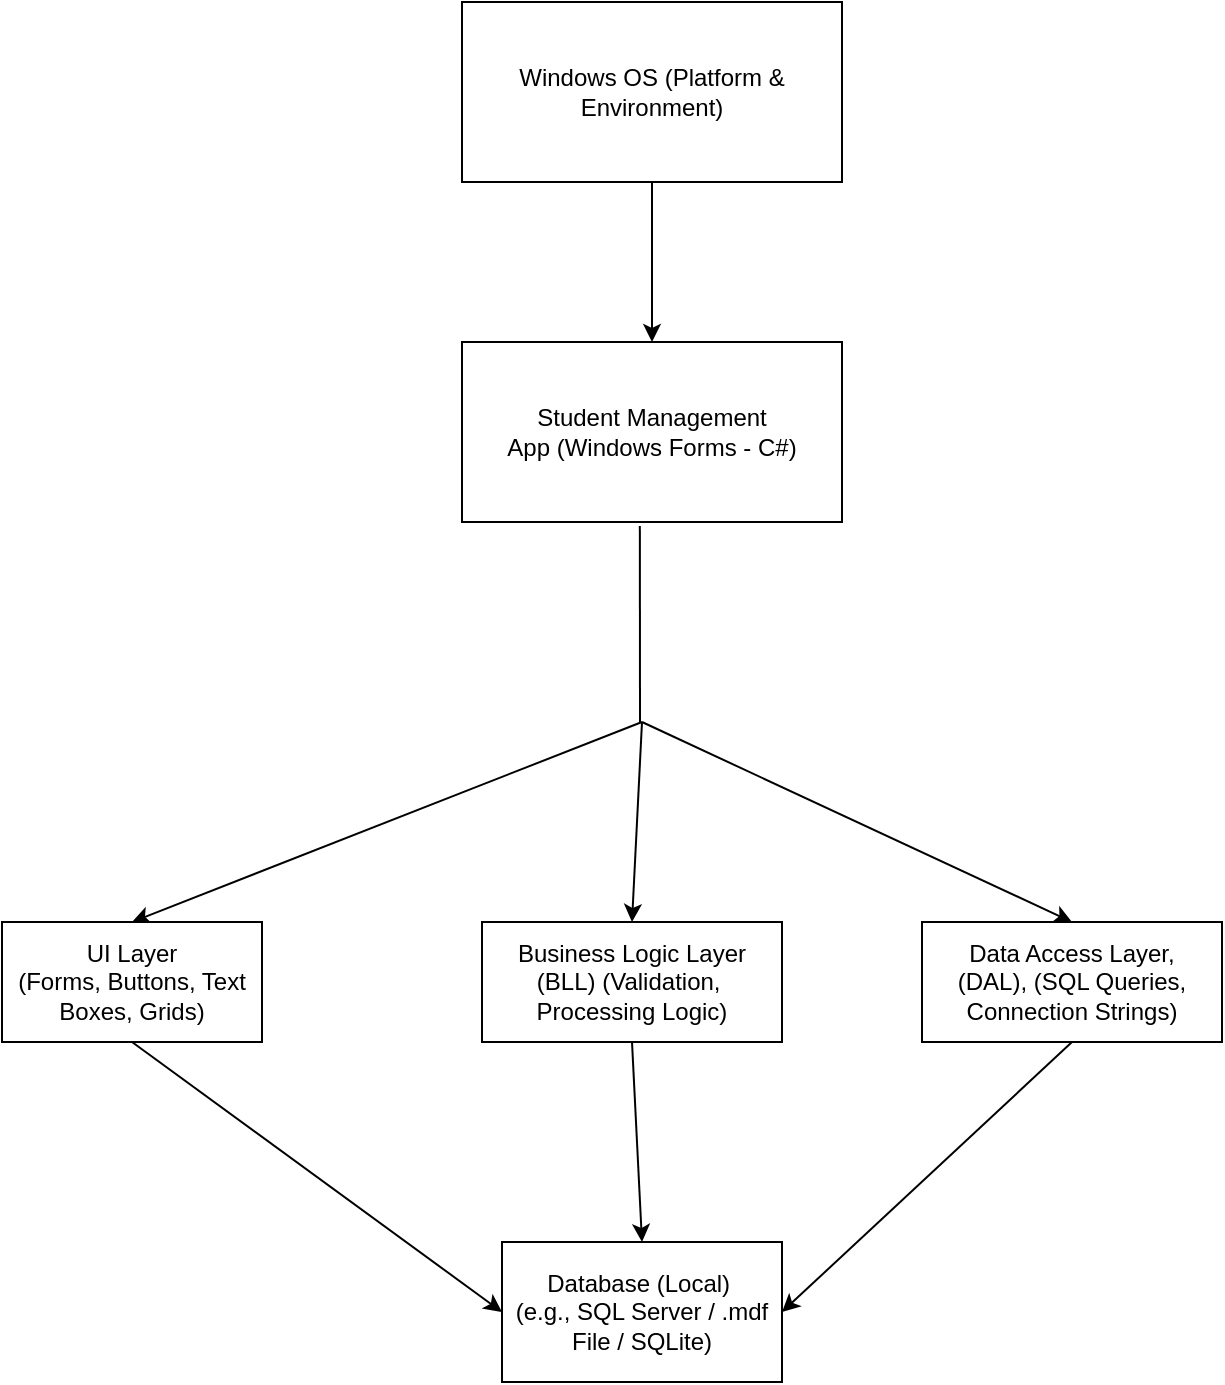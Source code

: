 <mxfile version="26.2.9">
  <diagram name="Page-1" id="Le8fGD_fgxGEGW8ZsPNQ">
    <mxGraphModel dx="874" dy="439" grid="1" gridSize="10" guides="1" tooltips="1" connect="1" arrows="1" fold="1" page="1" pageScale="1" pageWidth="850" pageHeight="1100" math="0" shadow="0">
      <root>
        <mxCell id="0" />
        <mxCell id="1" parent="0" />
        <mxCell id="FM9aV0_leNcXUe7Dc3Jj-1" value="&lt;div&gt;Windows OS&lt;span style=&quot;background-color: transparent; color: light-dark(rgb(0, 0, 0), rgb(255, 255, 255));&quot;&gt;&amp;nbsp;(Platform &amp;amp; Environment)&lt;/span&gt;&lt;/div&gt;" style="rounded=0;whiteSpace=wrap;html=1;" vertex="1" parent="1">
          <mxGeometry x="330" y="40" width="190" height="90" as="geometry" />
        </mxCell>
        <mxCell id="FM9aV0_leNcXUe7Dc3Jj-2" value="" style="endArrow=classic;html=1;rounded=0;exitX=0.5;exitY=1;exitDx=0;exitDy=0;entryX=0.5;entryY=0;entryDx=0;entryDy=0;" edge="1" parent="1" source="FM9aV0_leNcXUe7Dc3Jj-1" target="FM9aV0_leNcXUe7Dc3Jj-3">
          <mxGeometry width="50" height="50" relative="1" as="geometry">
            <mxPoint x="400" y="260" as="sourcePoint" />
            <mxPoint x="205" y="240" as="targetPoint" />
          </mxGeometry>
        </mxCell>
        <mxCell id="FM9aV0_leNcXUe7Dc3Jj-3" value="&lt;div&gt;Student Management App&lt;span style=&quot;background-color: transparent; color: light-dark(rgb(0, 0, 0), rgb(255, 255, 255));&quot;&gt;&amp;nbsp;(Windows Forms - C#)&lt;/span&gt;&lt;/div&gt;" style="rounded=0;whiteSpace=wrap;html=1;" vertex="1" parent="1">
          <mxGeometry x="330" y="210" width="190" height="90" as="geometry" />
        </mxCell>
        <mxCell id="FM9aV0_leNcXUe7Dc3Jj-4" value="" style="endArrow=none;html=1;rounded=0;entryX=0.468;entryY=1.022;entryDx=0;entryDy=0;entryPerimeter=0;" edge="1" parent="1" target="FM9aV0_leNcXUe7Dc3Jj-3">
          <mxGeometry width="50" height="50" relative="1" as="geometry">
            <mxPoint x="419" y="400" as="sourcePoint" />
            <mxPoint x="450" y="460" as="targetPoint" />
          </mxGeometry>
        </mxCell>
        <mxCell id="FM9aV0_leNcXUe7Dc3Jj-5" value="" style="endArrow=classic;html=1;rounded=0;entryX=0.5;entryY=0;entryDx=0;entryDy=0;" edge="1" parent="1" target="FM9aV0_leNcXUe7Dc3Jj-6">
          <mxGeometry width="50" height="50" relative="1" as="geometry">
            <mxPoint x="420" y="400" as="sourcePoint" />
            <mxPoint x="200" y="480" as="targetPoint" />
          </mxGeometry>
        </mxCell>
        <mxCell id="FM9aV0_leNcXUe7Dc3Jj-6" value="UI Layer&lt;br&gt;(Forms, Buttons, Text Boxes, Grids)" style="rounded=0;whiteSpace=wrap;html=1;" vertex="1" parent="1">
          <mxGeometry x="100" y="500" width="130" height="60" as="geometry" />
        </mxCell>
        <mxCell id="FM9aV0_leNcXUe7Dc3Jj-7" value="" style="endArrow=classic;html=1;rounded=0;entryX=0.5;entryY=0;entryDx=0;entryDy=0;" edge="1" parent="1" target="FM9aV0_leNcXUe7Dc3Jj-8">
          <mxGeometry width="50" height="50" relative="1" as="geometry">
            <mxPoint x="420" y="400" as="sourcePoint" />
            <mxPoint x="430" y="480" as="targetPoint" />
          </mxGeometry>
        </mxCell>
        <mxCell id="FM9aV0_leNcXUe7Dc3Jj-8" value="Business Logic&amp;nbsp;Layer (BLL)&amp;nbsp;(Validation,&amp;nbsp;&lt;div&gt;Processing Logic)&lt;/div&gt;" style="rounded=0;whiteSpace=wrap;html=1;" vertex="1" parent="1">
          <mxGeometry x="340" y="500" width="150" height="60" as="geometry" />
        </mxCell>
        <mxCell id="FM9aV0_leNcXUe7Dc3Jj-9" value="Data Access Layer,&lt;div&gt;(DAL),&amp;nbsp;(SQL Queries, Connection Strings)&lt;/div&gt;" style="rounded=0;whiteSpace=wrap;html=1;" vertex="1" parent="1">
          <mxGeometry x="560" y="500" width="150" height="60" as="geometry" />
        </mxCell>
        <mxCell id="FM9aV0_leNcXUe7Dc3Jj-10" value="" style="endArrow=classic;html=1;rounded=0;entryX=0.5;entryY=0;entryDx=0;entryDy=0;" edge="1" parent="1" target="FM9aV0_leNcXUe7Dc3Jj-9">
          <mxGeometry width="50" height="50" relative="1" as="geometry">
            <mxPoint x="420" y="400" as="sourcePoint" />
            <mxPoint x="450" y="460" as="targetPoint" />
          </mxGeometry>
        </mxCell>
        <mxCell id="FM9aV0_leNcXUe7Dc3Jj-11" value="&lt;div&gt;Database (Local)&amp;nbsp;&lt;/div&gt;&lt;div&gt;&lt;span style=&quot;background-color: transparent; color: light-dark(rgb(0, 0, 0), rgb(255, 255, 255));&quot;&gt;(e.g., SQL Server /&amp;nbsp;&lt;/span&gt;&lt;span style=&quot;background-color: transparent; color: light-dark(rgb(0, 0, 0), rgb(255, 255, 255));&quot;&gt;.mdf File / SQLite)&lt;/span&gt;&lt;/div&gt;" style="rounded=0;whiteSpace=wrap;html=1;" vertex="1" parent="1">
          <mxGeometry x="350" y="660" width="140" height="70" as="geometry" />
        </mxCell>
        <mxCell id="FM9aV0_leNcXUe7Dc3Jj-12" value="" style="endArrow=classic;html=1;rounded=0;exitX=0.5;exitY=1;exitDx=0;exitDy=0;entryX=0;entryY=0.5;entryDx=0;entryDy=0;" edge="1" parent="1" source="FM9aV0_leNcXUe7Dc3Jj-6" target="FM9aV0_leNcXUe7Dc3Jj-11">
          <mxGeometry width="50" height="50" relative="1" as="geometry">
            <mxPoint x="400" y="740" as="sourcePoint" />
            <mxPoint x="450" y="690" as="targetPoint" />
          </mxGeometry>
        </mxCell>
        <mxCell id="FM9aV0_leNcXUe7Dc3Jj-13" value="" style="endArrow=classic;html=1;rounded=0;exitX=0.5;exitY=1;exitDx=0;exitDy=0;entryX=0.5;entryY=0;entryDx=0;entryDy=0;" edge="1" parent="1" source="FM9aV0_leNcXUe7Dc3Jj-8" target="FM9aV0_leNcXUe7Dc3Jj-11">
          <mxGeometry width="50" height="50" relative="1" as="geometry">
            <mxPoint x="400" y="740" as="sourcePoint" />
            <mxPoint x="450" y="690" as="targetPoint" />
          </mxGeometry>
        </mxCell>
        <mxCell id="FM9aV0_leNcXUe7Dc3Jj-14" value="" style="endArrow=classic;html=1;rounded=0;exitX=0.5;exitY=1;exitDx=0;exitDy=0;entryX=1;entryY=0.5;entryDx=0;entryDy=0;" edge="1" parent="1" source="FM9aV0_leNcXUe7Dc3Jj-9" target="FM9aV0_leNcXUe7Dc3Jj-11">
          <mxGeometry width="50" height="50" relative="1" as="geometry">
            <mxPoint x="400" y="740" as="sourcePoint" />
            <mxPoint x="450" y="690" as="targetPoint" />
          </mxGeometry>
        </mxCell>
      </root>
    </mxGraphModel>
  </diagram>
</mxfile>
